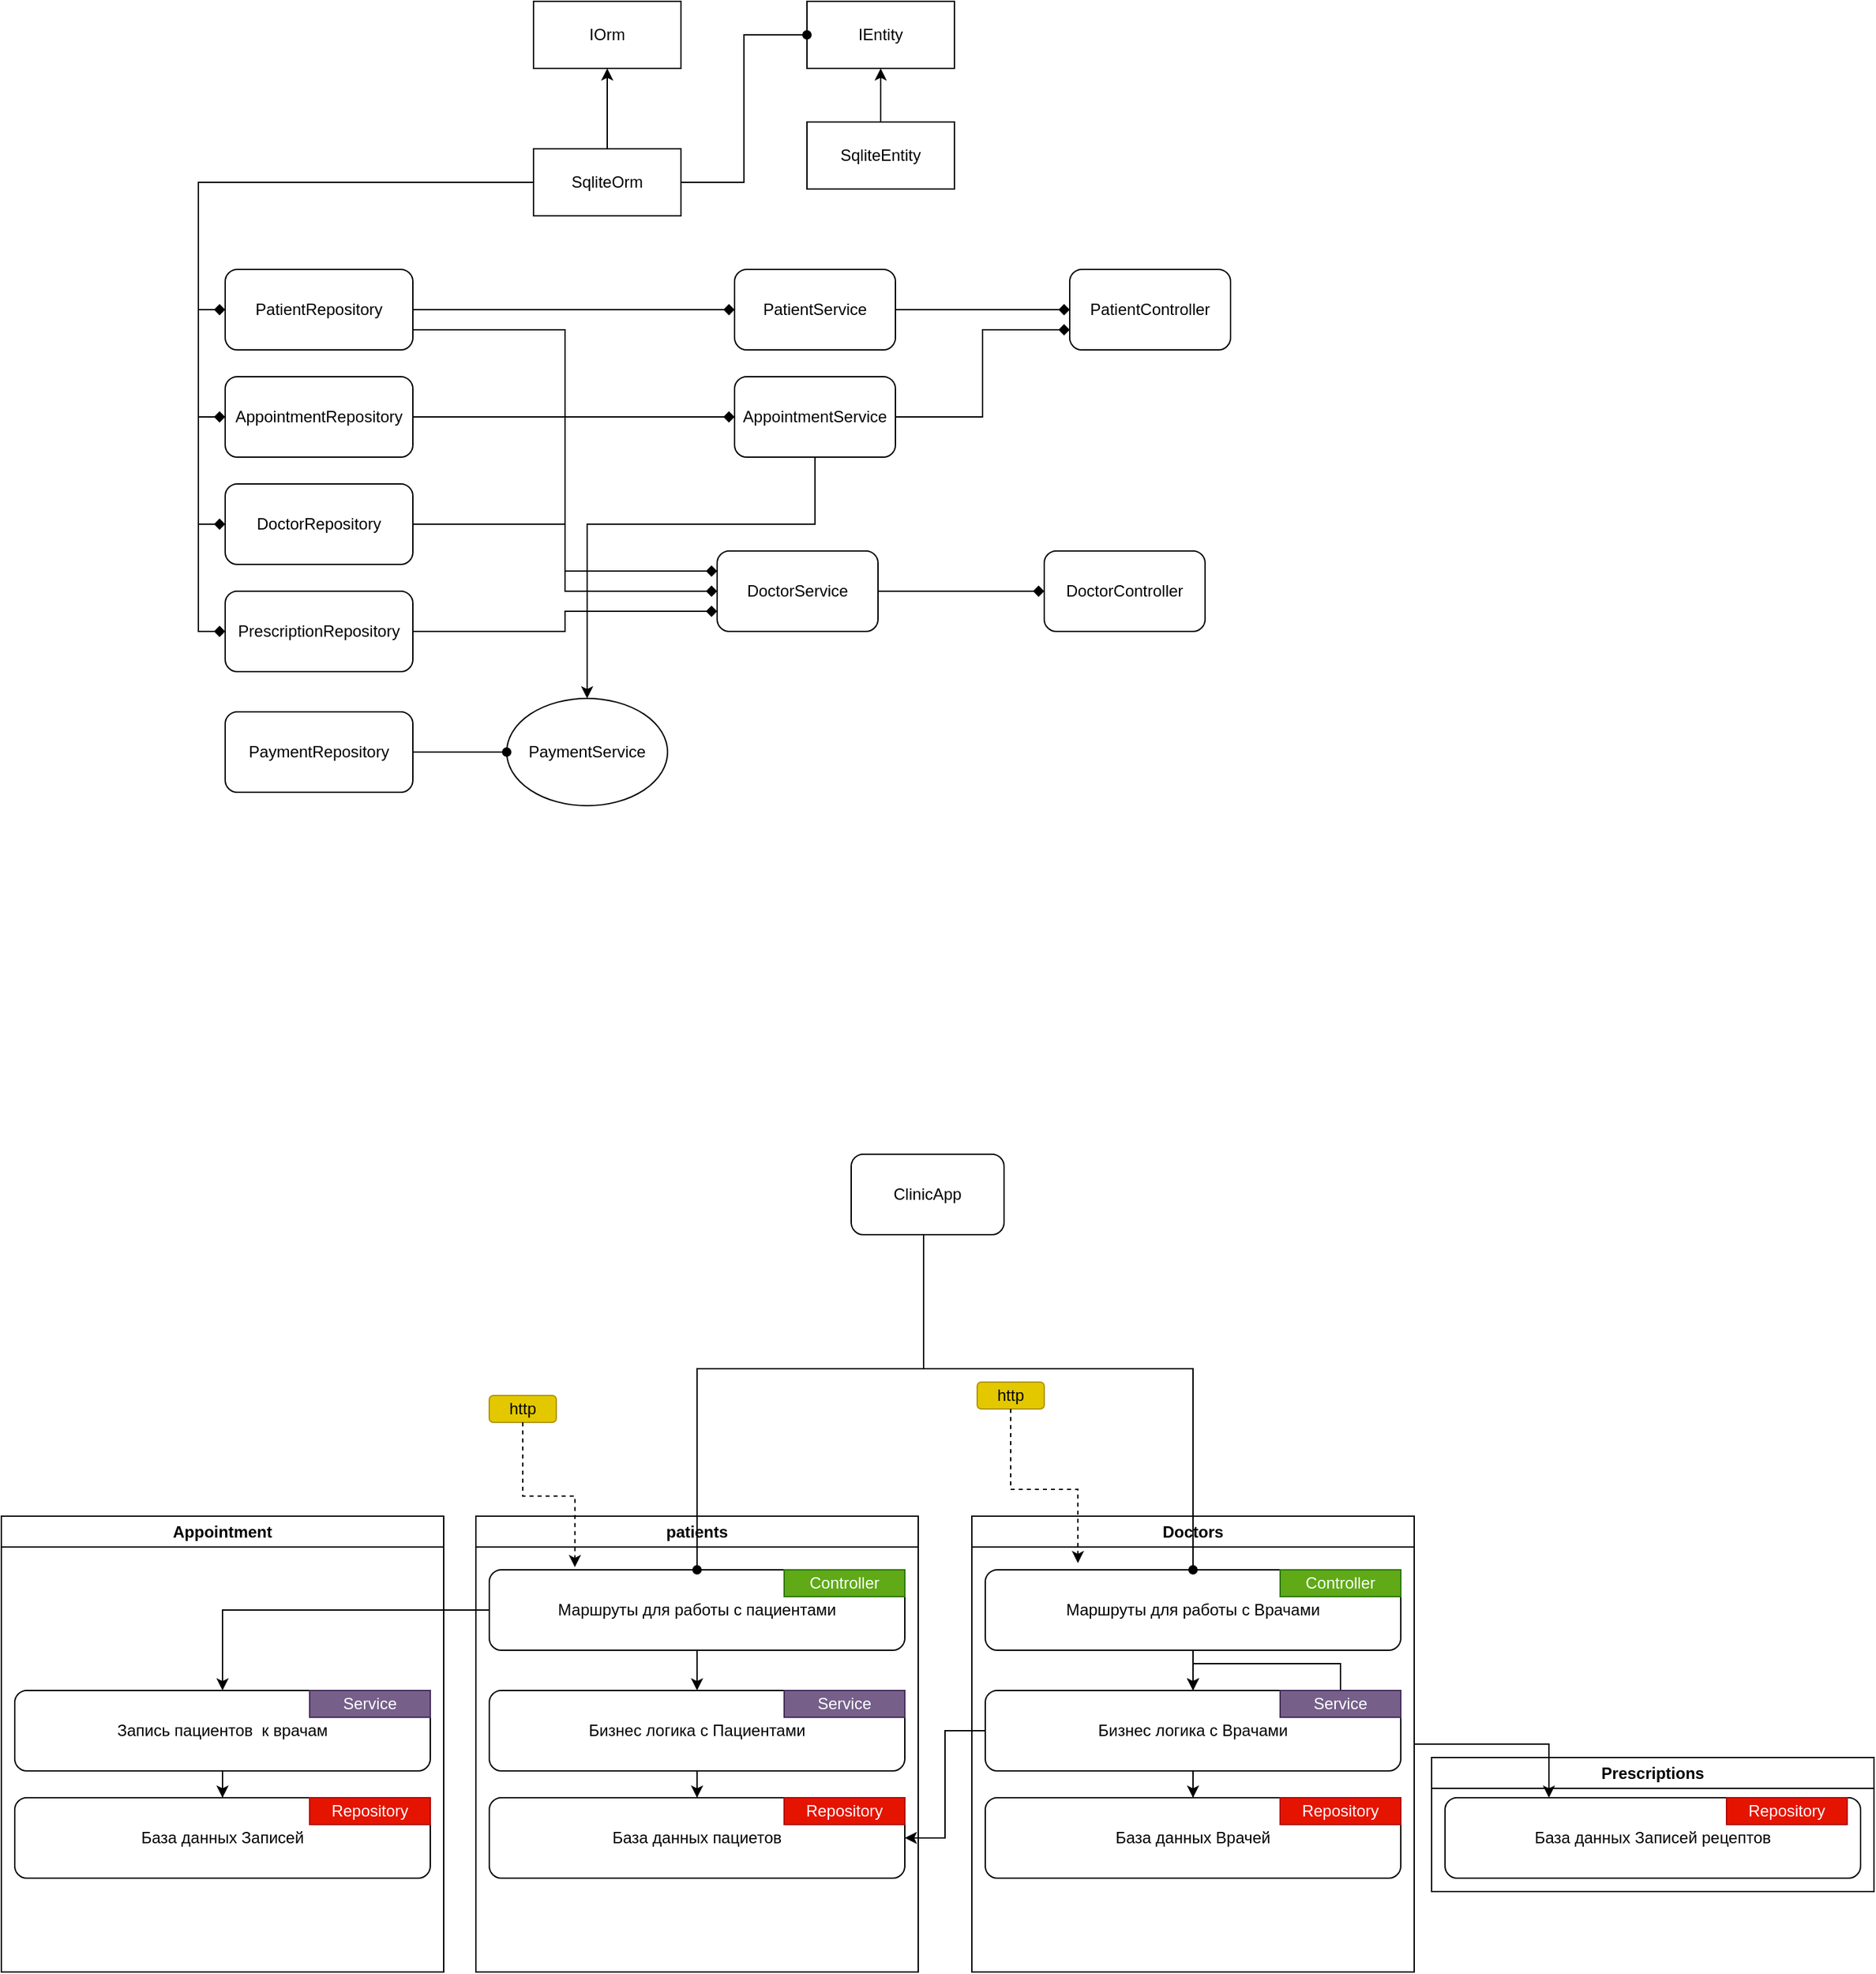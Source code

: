 <mxfile>
    <diagram id="C5RBs43oDa-KdzZeNtuy" name="Page-1">
        <mxGraphModel dx="1506" dy="1627" grid="1" gridSize="10" guides="1" tooltips="1" connect="1" arrows="1" fold="1" page="0" pageScale="1" pageWidth="827" pageHeight="1169" math="0" shadow="0">
            <root>
                <mxCell id="WIyWlLk6GJQsqaUBKTNV-0"/>
                <mxCell id="WIyWlLk6GJQsqaUBKTNV-1" parent="WIyWlLk6GJQsqaUBKTNV-0"/>
                <mxCell id="cg0KSg9u_-q0Aa4BXfWe-5" value="Prescriptions" style="swimlane;whiteSpace=wrap;html=1;" parent="WIyWlLk6GJQsqaUBKTNV-1" vertex="1">
                    <mxGeometry x="1010" y="570" width="330" height="100" as="geometry"/>
                </mxCell>
                <mxCell id="cg0KSg9u_-q0Aa4BXfWe-13" value="База данных Записей рецептов" style="rounded=1;whiteSpace=wrap;html=1;align=center;" parent="cg0KSg9u_-q0Aa4BXfWe-5" vertex="1">
                    <mxGeometry x="10" y="30" width="310" height="60" as="geometry"/>
                </mxCell>
                <mxCell id="cg0KSg9u_-q0Aa4BXfWe-14" value="Repository" style="rounded=0;whiteSpace=wrap;html=1;fillColor=#e51400;strokeColor=#B20000;fontColor=#ffffff;" parent="cg0KSg9u_-q0Aa4BXfWe-5" vertex="1">
                    <mxGeometry x="220" y="30" width="90" height="20" as="geometry"/>
                </mxCell>
                <mxCell id="YM2_Y6nuZBt199N-Kwbz-7" value="IOrm" style="html=1;whiteSpace=wrap;" parent="WIyWlLk6GJQsqaUBKTNV-1" vertex="1">
                    <mxGeometry x="340" y="-740" width="110" height="50" as="geometry"/>
                </mxCell>
                <mxCell id="YM2_Y6nuZBt199N-Kwbz-8" value="IEntity" style="html=1;whiteSpace=wrap;" parent="WIyWlLk6GJQsqaUBKTNV-1" vertex="1">
                    <mxGeometry x="544" y="-740" width="110" height="50" as="geometry"/>
                </mxCell>
                <mxCell id="YM2_Y6nuZBt199N-Kwbz-10" style="edgeStyle=orthogonalEdgeStyle;rounded=0;orthogonalLoop=1;jettySize=auto;html=1;entryX=0.5;entryY=1;entryDx=0;entryDy=0;" parent="WIyWlLk6GJQsqaUBKTNV-1" source="YM2_Y6nuZBt199N-Kwbz-9" target="YM2_Y6nuZBt199N-Kwbz-7" edge="1">
                    <mxGeometry relative="1" as="geometry"/>
                </mxCell>
                <mxCell id="YM2_Y6nuZBt199N-Kwbz-16" style="edgeStyle=orthogonalEdgeStyle;rounded=0;orthogonalLoop=1;jettySize=auto;html=1;exitX=1;exitY=0.5;exitDx=0;exitDy=0;entryX=0;entryY=0.5;entryDx=0;entryDy=0;endArrow=oval;endFill=1;" parent="WIyWlLk6GJQsqaUBKTNV-1" source="YM2_Y6nuZBt199N-Kwbz-9" target="YM2_Y6nuZBt199N-Kwbz-8" edge="1">
                    <mxGeometry relative="1" as="geometry"/>
                </mxCell>
                <mxCell id="cg0KSg9u_-q0Aa4BXfWe-26" style="edgeStyle=orthogonalEdgeStyle;rounded=0;orthogonalLoop=1;jettySize=auto;html=1;entryX=0;entryY=0.5;entryDx=0;entryDy=0;endArrow=diamond;endFill=1;" parent="WIyWlLk6GJQsqaUBKTNV-1" source="YM2_Y6nuZBt199N-Kwbz-9" target="YM2_Y6nuZBt199N-Kwbz-61" edge="1">
                    <mxGeometry relative="1" as="geometry"/>
                </mxCell>
                <mxCell id="cg0KSg9u_-q0Aa4BXfWe-27" style="edgeStyle=orthogonalEdgeStyle;rounded=0;orthogonalLoop=1;jettySize=auto;html=1;entryX=0;entryY=0.5;entryDx=0;entryDy=0;endArrow=diamond;endFill=1;" parent="WIyWlLk6GJQsqaUBKTNV-1" source="YM2_Y6nuZBt199N-Kwbz-9" target="YM2_Y6nuZBt199N-Kwbz-63" edge="1">
                    <mxGeometry relative="1" as="geometry"/>
                </mxCell>
                <mxCell id="cg0KSg9u_-q0Aa4BXfWe-28" style="edgeStyle=orthogonalEdgeStyle;rounded=0;orthogonalLoop=1;jettySize=auto;html=1;entryX=0;entryY=0.5;entryDx=0;entryDy=0;endArrow=diamond;endFill=1;" parent="WIyWlLk6GJQsqaUBKTNV-1" source="YM2_Y6nuZBt199N-Kwbz-9" target="YM2_Y6nuZBt199N-Kwbz-62" edge="1">
                    <mxGeometry relative="1" as="geometry"/>
                </mxCell>
                <mxCell id="cg0KSg9u_-q0Aa4BXfWe-29" style="edgeStyle=orthogonalEdgeStyle;rounded=0;orthogonalLoop=1;jettySize=auto;html=1;entryX=0;entryY=0.5;entryDx=0;entryDy=0;endArrow=diamond;endFill=1;" parent="WIyWlLk6GJQsqaUBKTNV-1" source="YM2_Y6nuZBt199N-Kwbz-9" target="cg0KSg9u_-q0Aa4BXfWe-16" edge="1">
                    <mxGeometry relative="1" as="geometry"/>
                </mxCell>
                <mxCell id="YM2_Y6nuZBt199N-Kwbz-9" value="SqliteOrm" style="html=1;whiteSpace=wrap;" parent="WIyWlLk6GJQsqaUBKTNV-1" vertex="1">
                    <mxGeometry x="340" y="-630" width="110" height="50" as="geometry"/>
                </mxCell>
                <mxCell id="YM2_Y6nuZBt199N-Kwbz-12" style="edgeStyle=orthogonalEdgeStyle;rounded=0;orthogonalLoop=1;jettySize=auto;html=1;entryX=0.5;entryY=1;entryDx=0;entryDy=0;" parent="WIyWlLk6GJQsqaUBKTNV-1" source="YM2_Y6nuZBt199N-Kwbz-11" target="YM2_Y6nuZBt199N-Kwbz-8" edge="1">
                    <mxGeometry relative="1" as="geometry"/>
                </mxCell>
                <mxCell id="YM2_Y6nuZBt199N-Kwbz-11" value="SqliteEntity" style="html=1;whiteSpace=wrap;" parent="WIyWlLk6GJQsqaUBKTNV-1" vertex="1">
                    <mxGeometry x="544" y="-650" width="110" height="50" as="geometry"/>
                </mxCell>
                <mxCell id="YM2_Y6nuZBt199N-Kwbz-19" value="patients" style="swimlane;whiteSpace=wrap;html=1;" parent="WIyWlLk6GJQsqaUBKTNV-1" vertex="1">
                    <mxGeometry x="297" y="390" width="330" height="340" as="geometry"/>
                </mxCell>
                <mxCell id="YM2_Y6nuZBt199N-Kwbz-55" style="edgeStyle=orthogonalEdgeStyle;rounded=0;orthogonalLoop=1;jettySize=auto;html=1;" parent="YM2_Y6nuZBt199N-Kwbz-19" source="YM2_Y6nuZBt199N-Kwbz-18" target="YM2_Y6nuZBt199N-Kwbz-24" edge="1">
                    <mxGeometry relative="1" as="geometry"/>
                </mxCell>
                <mxCell id="YM2_Y6nuZBt199N-Kwbz-18" value="Маршруты для работы с пациентами" style="rounded=1;whiteSpace=wrap;html=1;align=center;" parent="YM2_Y6nuZBt199N-Kwbz-19" vertex="1">
                    <mxGeometry x="10" y="40" width="310" height="60" as="geometry"/>
                </mxCell>
                <mxCell id="YM2_Y6nuZBt199N-Kwbz-23" value="Controller" style="rounded=0;whiteSpace=wrap;html=1;fillColor=#60a917;fontColor=#ffffff;strokeColor=#2D7600;" parent="YM2_Y6nuZBt199N-Kwbz-19" vertex="1">
                    <mxGeometry x="230" y="40" width="90" height="20" as="geometry"/>
                </mxCell>
                <mxCell id="YM2_Y6nuZBt199N-Kwbz-53" style="edgeStyle=orthogonalEdgeStyle;rounded=0;orthogonalLoop=1;jettySize=auto;html=1;" parent="YM2_Y6nuZBt199N-Kwbz-19" source="YM2_Y6nuZBt199N-Kwbz-24" target="YM2_Y6nuZBt199N-Kwbz-27" edge="1">
                    <mxGeometry relative="1" as="geometry"/>
                </mxCell>
                <mxCell id="YM2_Y6nuZBt199N-Kwbz-24" value="Бизнес логика с Пациентами" style="rounded=1;whiteSpace=wrap;html=1;align=center;" parent="YM2_Y6nuZBt199N-Kwbz-19" vertex="1">
                    <mxGeometry x="10" y="130" width="310" height="60" as="geometry"/>
                </mxCell>
                <mxCell id="YM2_Y6nuZBt199N-Kwbz-25" value="Service" style="rounded=0;whiteSpace=wrap;html=1;fillColor=#76608a;strokeColor=#432D57;fontColor=#ffffff;" parent="YM2_Y6nuZBt199N-Kwbz-19" vertex="1">
                    <mxGeometry x="230" y="130" width="90" height="20" as="geometry"/>
                </mxCell>
                <mxCell id="YM2_Y6nuZBt199N-Kwbz-27" value="База данных пациетов" style="rounded=1;whiteSpace=wrap;html=1;align=center;" parent="YM2_Y6nuZBt199N-Kwbz-19" vertex="1">
                    <mxGeometry x="10" y="210" width="310" height="60" as="geometry"/>
                </mxCell>
                <mxCell id="YM2_Y6nuZBt199N-Kwbz-28" value="Repository" style="rounded=0;whiteSpace=wrap;html=1;fillColor=#e51400;strokeColor=#B20000;fontColor=#ffffff;" parent="YM2_Y6nuZBt199N-Kwbz-19" vertex="1">
                    <mxGeometry x="230" y="210" width="90" height="20" as="geometry"/>
                </mxCell>
                <mxCell id="YM2_Y6nuZBt199N-Kwbz-29" value="Doctors" style="swimlane;whiteSpace=wrap;html=1;" parent="WIyWlLk6GJQsqaUBKTNV-1" vertex="1">
                    <mxGeometry x="667" y="390" width="330" height="340" as="geometry"/>
                </mxCell>
                <mxCell id="YM2_Y6nuZBt199N-Kwbz-54" style="edgeStyle=orthogonalEdgeStyle;rounded=0;orthogonalLoop=1;jettySize=auto;html=1;entryX=0.5;entryY=0;entryDx=0;entryDy=0;" parent="YM2_Y6nuZBt199N-Kwbz-29" source="YM2_Y6nuZBt199N-Kwbz-30" target="YM2_Y6nuZBt199N-Kwbz-32" edge="1">
                    <mxGeometry relative="1" as="geometry"/>
                </mxCell>
                <mxCell id="YM2_Y6nuZBt199N-Kwbz-30" value="Маршруты для работы с Врачами" style="rounded=1;whiteSpace=wrap;html=1;align=center;" parent="YM2_Y6nuZBt199N-Kwbz-29" vertex="1">
                    <mxGeometry x="10" y="40" width="310" height="60" as="geometry"/>
                </mxCell>
                <mxCell id="YM2_Y6nuZBt199N-Kwbz-31" value="Controller" style="rounded=0;whiteSpace=wrap;html=1;fillColor=#60a917;fontColor=#ffffff;strokeColor=#2D7600;" parent="YM2_Y6nuZBt199N-Kwbz-29" vertex="1">
                    <mxGeometry x="230" y="40" width="90" height="20" as="geometry"/>
                </mxCell>
                <mxCell id="YM2_Y6nuZBt199N-Kwbz-52" style="edgeStyle=orthogonalEdgeStyle;rounded=0;orthogonalLoop=1;jettySize=auto;html=1;" parent="YM2_Y6nuZBt199N-Kwbz-29" source="YM2_Y6nuZBt199N-Kwbz-32" target="YM2_Y6nuZBt199N-Kwbz-34" edge="1">
                    <mxGeometry relative="1" as="geometry"/>
                </mxCell>
                <mxCell id="YM2_Y6nuZBt199N-Kwbz-32" value="Бизнес логика с Врачами" style="rounded=1;whiteSpace=wrap;html=1;align=center;" parent="YM2_Y6nuZBt199N-Kwbz-29" vertex="1">
                    <mxGeometry x="10" y="130" width="310" height="60" as="geometry"/>
                </mxCell>
                <mxCell id="cg0KSg9u_-q0Aa4BXfWe-0" style="edgeStyle=orthogonalEdgeStyle;rounded=0;orthogonalLoop=1;jettySize=auto;html=1;exitX=0.5;exitY=0;exitDx=0;exitDy=0;" parent="YM2_Y6nuZBt199N-Kwbz-29" source="YM2_Y6nuZBt199N-Kwbz-33" target="YM2_Y6nuZBt199N-Kwbz-32" edge="1">
                    <mxGeometry relative="1" as="geometry"/>
                </mxCell>
                <mxCell id="YM2_Y6nuZBt199N-Kwbz-33" value="Service" style="rounded=0;whiteSpace=wrap;html=1;fillColor=#76608a;strokeColor=#432D57;fontColor=#ffffff;" parent="YM2_Y6nuZBt199N-Kwbz-29" vertex="1">
                    <mxGeometry x="230" y="130" width="90" height="20" as="geometry"/>
                </mxCell>
                <mxCell id="YM2_Y6nuZBt199N-Kwbz-34" value="База данных Врачей" style="rounded=1;whiteSpace=wrap;html=1;align=center;" parent="YM2_Y6nuZBt199N-Kwbz-29" vertex="1">
                    <mxGeometry x="10" y="210" width="310" height="60" as="geometry"/>
                </mxCell>
                <mxCell id="YM2_Y6nuZBt199N-Kwbz-35" value="Repository" style="rounded=0;whiteSpace=wrap;html=1;fillColor=#e51400;strokeColor=#B20000;fontColor=#ffffff;" parent="YM2_Y6nuZBt199N-Kwbz-29" vertex="1">
                    <mxGeometry x="230" y="210" width="90" height="20" as="geometry"/>
                </mxCell>
                <mxCell id="YM2_Y6nuZBt199N-Kwbz-37" value="http" style="rounded=1;whiteSpace=wrap;html=1;fillColor=#e3c800;fontColor=#000000;strokeColor=#B09500;" parent="WIyWlLk6GJQsqaUBKTNV-1" vertex="1">
                    <mxGeometry x="307" y="300" width="50" height="20" as="geometry"/>
                </mxCell>
                <mxCell id="cg0KSg9u_-q0Aa4BXfWe-15" style="edgeStyle=orthogonalEdgeStyle;rounded=0;orthogonalLoop=1;jettySize=auto;html=1;entryX=0.25;entryY=0;entryDx=0;entryDy=0;" parent="WIyWlLk6GJQsqaUBKTNV-1" source="YM2_Y6nuZBt199N-Kwbz-29" target="cg0KSg9u_-q0Aa4BXfWe-13" edge="1">
                    <mxGeometry relative="1" as="geometry"/>
                </mxCell>
                <mxCell id="YM2_Y6nuZBt199N-Kwbz-38" style="edgeStyle=orthogonalEdgeStyle;rounded=0;orthogonalLoop=1;jettySize=auto;html=1;entryX=0.206;entryY=-0.033;entryDx=0;entryDy=0;entryPerimeter=0;dashed=1;" parent="WIyWlLk6GJQsqaUBKTNV-1" source="YM2_Y6nuZBt199N-Kwbz-37" target="YM2_Y6nuZBt199N-Kwbz-18" edge="1">
                    <mxGeometry relative="1" as="geometry"/>
                </mxCell>
                <mxCell id="YM2_Y6nuZBt199N-Kwbz-39" value="http" style="rounded=1;whiteSpace=wrap;html=1;fillColor=#e3c800;fontColor=#000000;strokeColor=#B09500;" parent="WIyWlLk6GJQsqaUBKTNV-1" vertex="1">
                    <mxGeometry x="671" y="290" width="50" height="20" as="geometry"/>
                </mxCell>
                <mxCell id="YM2_Y6nuZBt199N-Kwbz-40" style="edgeStyle=orthogonalEdgeStyle;rounded=0;orthogonalLoop=1;jettySize=auto;html=1;entryX=0.223;entryY=-0.083;entryDx=0;entryDy=0;entryPerimeter=0;dashed=1;" parent="WIyWlLk6GJQsqaUBKTNV-1" source="YM2_Y6nuZBt199N-Kwbz-39" target="YM2_Y6nuZBt199N-Kwbz-30" edge="1">
                    <mxGeometry relative="1" as="geometry"/>
                </mxCell>
                <mxCell id="YM2_Y6nuZBt199N-Kwbz-42" style="edgeStyle=orthogonalEdgeStyle;rounded=0;orthogonalLoop=1;jettySize=auto;html=1;entryX=0.5;entryY=0;entryDx=0;entryDy=0;endArrow=oval;endFill=1;" parent="WIyWlLk6GJQsqaUBKTNV-1" source="YM2_Y6nuZBt199N-Kwbz-41" target="YM2_Y6nuZBt199N-Kwbz-18" edge="1">
                    <mxGeometry relative="1" as="geometry">
                        <Array as="points">
                            <mxPoint x="631" y="280"/>
                            <mxPoint x="462" y="280"/>
                        </Array>
                    </mxGeometry>
                </mxCell>
                <mxCell id="YM2_Y6nuZBt199N-Kwbz-43" style="edgeStyle=orthogonalEdgeStyle;rounded=0;orthogonalLoop=1;jettySize=auto;html=1;entryX=0.5;entryY=0;entryDx=0;entryDy=0;endArrow=oval;endFill=1;" parent="WIyWlLk6GJQsqaUBKTNV-1" source="YM2_Y6nuZBt199N-Kwbz-41" target="YM2_Y6nuZBt199N-Kwbz-30" edge="1">
                    <mxGeometry relative="1" as="geometry">
                        <Array as="points">
                            <mxPoint x="631" y="280"/>
                            <mxPoint x="832" y="280"/>
                        </Array>
                    </mxGeometry>
                </mxCell>
                <mxCell id="YM2_Y6nuZBt199N-Kwbz-41" value="ClinicApp" style="rounded=1;whiteSpace=wrap;html=1;" parent="WIyWlLk6GJQsqaUBKTNV-1" vertex="1">
                    <mxGeometry x="577" y="120" width="114" height="60" as="geometry"/>
                </mxCell>
                <mxCell id="YM2_Y6nuZBt199N-Kwbz-44" value="Appointment" style="swimlane;whiteSpace=wrap;html=1;" parent="WIyWlLk6GJQsqaUBKTNV-1" vertex="1">
                    <mxGeometry x="-57" y="390" width="330" height="340" as="geometry"/>
                </mxCell>
                <mxCell id="YM2_Y6nuZBt199N-Kwbz-57" style="edgeStyle=orthogonalEdgeStyle;rounded=0;orthogonalLoop=1;jettySize=auto;html=1;" parent="YM2_Y6nuZBt199N-Kwbz-44" source="YM2_Y6nuZBt199N-Kwbz-47" target="YM2_Y6nuZBt199N-Kwbz-49" edge="1">
                    <mxGeometry relative="1" as="geometry"/>
                </mxCell>
                <mxCell id="YM2_Y6nuZBt199N-Kwbz-47" value="Запись пациентов&amp;nbsp; к врачам" style="rounded=1;whiteSpace=wrap;html=1;align=center;" parent="YM2_Y6nuZBt199N-Kwbz-44" vertex="1">
                    <mxGeometry x="10" y="130" width="310" height="60" as="geometry"/>
                </mxCell>
                <mxCell id="YM2_Y6nuZBt199N-Kwbz-48" value="Service" style="rounded=0;whiteSpace=wrap;html=1;fillColor=#76608a;strokeColor=#432D57;fontColor=#ffffff;" parent="YM2_Y6nuZBt199N-Kwbz-44" vertex="1">
                    <mxGeometry x="230" y="130" width="90" height="20" as="geometry"/>
                </mxCell>
                <mxCell id="YM2_Y6nuZBt199N-Kwbz-49" value="База данных Записей" style="rounded=1;whiteSpace=wrap;html=1;align=center;" parent="YM2_Y6nuZBt199N-Kwbz-44" vertex="1">
                    <mxGeometry x="10" y="210" width="310" height="60" as="geometry"/>
                </mxCell>
                <mxCell id="YM2_Y6nuZBt199N-Kwbz-50" value="Repository" style="rounded=0;whiteSpace=wrap;html=1;fillColor=#e51400;strokeColor=#B20000;fontColor=#ffffff;" parent="YM2_Y6nuZBt199N-Kwbz-44" vertex="1">
                    <mxGeometry x="230" y="210" width="90" height="20" as="geometry"/>
                </mxCell>
                <mxCell id="cg0KSg9u_-q0Aa4BXfWe-17" style="edgeStyle=orthogonalEdgeStyle;rounded=0;orthogonalLoop=1;jettySize=auto;html=1;entryX=0;entryY=0.5;entryDx=0;entryDy=0;endArrow=diamond;endFill=1;" parent="WIyWlLk6GJQsqaUBKTNV-1" source="YM2_Y6nuZBt199N-Kwbz-61" target="YM2_Y6nuZBt199N-Kwbz-72" edge="1">
                    <mxGeometry relative="1" as="geometry"/>
                </mxCell>
                <mxCell id="cg0KSg9u_-q0Aa4BXfWe-23" style="edgeStyle=orthogonalEdgeStyle;rounded=0;orthogonalLoop=1;jettySize=auto;html=1;exitX=1;exitY=0.75;exitDx=0;exitDy=0;entryX=0;entryY=0.25;entryDx=0;entryDy=0;endArrow=diamond;endFill=1;" parent="WIyWlLk6GJQsqaUBKTNV-1" source="YM2_Y6nuZBt199N-Kwbz-61" target="YM2_Y6nuZBt199N-Kwbz-73" edge="1">
                    <mxGeometry relative="1" as="geometry"/>
                </mxCell>
                <mxCell id="YM2_Y6nuZBt199N-Kwbz-61" value="PatientRepository" style="rounded=1;whiteSpace=wrap;html=1;" parent="WIyWlLk6GJQsqaUBKTNV-1" vertex="1">
                    <mxGeometry x="110" y="-540" width="140" height="60" as="geometry"/>
                </mxCell>
                <mxCell id="cg0KSg9u_-q0Aa4BXfWe-22" style="edgeStyle=orthogonalEdgeStyle;rounded=0;orthogonalLoop=1;jettySize=auto;html=1;entryX=0;entryY=0.5;entryDx=0;entryDy=0;endArrow=diamond;endFill=1;" parent="WIyWlLk6GJQsqaUBKTNV-1" source="YM2_Y6nuZBt199N-Kwbz-62" target="YM2_Y6nuZBt199N-Kwbz-73" edge="1">
                    <mxGeometry relative="1" as="geometry"/>
                </mxCell>
                <mxCell id="YM2_Y6nuZBt199N-Kwbz-62" value="DoctorRepository" style="rounded=1;whiteSpace=wrap;html=1;" parent="WIyWlLk6GJQsqaUBKTNV-1" vertex="1">
                    <mxGeometry x="110" y="-380" width="140" height="60" as="geometry"/>
                </mxCell>
                <mxCell id="cg0KSg9u_-q0Aa4BXfWe-21" style="edgeStyle=orthogonalEdgeStyle;rounded=0;orthogonalLoop=1;jettySize=auto;html=1;entryX=0;entryY=0.5;entryDx=0;entryDy=0;endArrow=diamond;endFill=1;" parent="WIyWlLk6GJQsqaUBKTNV-1" source="YM2_Y6nuZBt199N-Kwbz-63" target="YM2_Y6nuZBt199N-Kwbz-74" edge="1">
                    <mxGeometry relative="1" as="geometry"/>
                </mxCell>
                <mxCell id="YM2_Y6nuZBt199N-Kwbz-63" value="AppointmentRepository" style="rounded=1;whiteSpace=wrap;html=1;" parent="WIyWlLk6GJQsqaUBKTNV-1" vertex="1">
                    <mxGeometry x="110" y="-460" width="140" height="60" as="geometry"/>
                </mxCell>
                <mxCell id="cg0KSg9u_-q0Aa4BXfWe-19" style="edgeStyle=orthogonalEdgeStyle;rounded=0;orthogonalLoop=1;jettySize=auto;html=1;entryX=0;entryY=0.5;entryDx=0;entryDy=0;endArrow=diamond;endFill=1;" parent="WIyWlLk6GJQsqaUBKTNV-1" source="YM2_Y6nuZBt199N-Kwbz-72" target="YM2_Y6nuZBt199N-Kwbz-79" edge="1">
                    <mxGeometry relative="1" as="geometry"/>
                </mxCell>
                <mxCell id="YM2_Y6nuZBt199N-Kwbz-72" value="PatientService" style="rounded=1;whiteSpace=wrap;html=1;" parent="WIyWlLk6GJQsqaUBKTNV-1" vertex="1">
                    <mxGeometry x="490" y="-540" width="120" height="60" as="geometry"/>
                </mxCell>
                <mxCell id="cg0KSg9u_-q0Aa4BXfWe-25" style="edgeStyle=orthogonalEdgeStyle;rounded=0;orthogonalLoop=1;jettySize=auto;html=1;entryX=0;entryY=0.5;entryDx=0;entryDy=0;endArrow=diamond;endFill=1;" parent="WIyWlLk6GJQsqaUBKTNV-1" source="YM2_Y6nuZBt199N-Kwbz-73" target="YM2_Y6nuZBt199N-Kwbz-80" edge="1">
                    <mxGeometry relative="1" as="geometry"/>
                </mxCell>
                <mxCell id="YM2_Y6nuZBt199N-Kwbz-73" value="DoctorService" style="rounded=1;whiteSpace=wrap;html=1;" parent="WIyWlLk6GJQsqaUBKTNV-1" vertex="1">
                    <mxGeometry x="477" y="-330" width="120" height="60" as="geometry"/>
                </mxCell>
                <mxCell id="cg0KSg9u_-q0Aa4BXfWe-20" style="edgeStyle=orthogonalEdgeStyle;rounded=0;orthogonalLoop=1;jettySize=auto;html=1;entryX=0;entryY=0.75;entryDx=0;entryDy=0;endArrow=diamond;endFill=1;" parent="WIyWlLk6GJQsqaUBKTNV-1" source="YM2_Y6nuZBt199N-Kwbz-74" target="YM2_Y6nuZBt199N-Kwbz-79" edge="1">
                    <mxGeometry relative="1" as="geometry"/>
                </mxCell>
                <mxCell id="5" style="edgeStyle=none;html=1;entryX=0.5;entryY=0;entryDx=0;entryDy=0;endArrow=classic;endFill=1;rounded=0;" edge="1" parent="WIyWlLk6GJQsqaUBKTNV-1" source="YM2_Y6nuZBt199N-Kwbz-74" target="0">
                    <mxGeometry relative="1" as="geometry">
                        <Array as="points">
                            <mxPoint x="550" y="-350"/>
                            <mxPoint x="380" y="-350"/>
                        </Array>
                    </mxGeometry>
                </mxCell>
                <mxCell id="YM2_Y6nuZBt199N-Kwbz-74" value="AppointmentService" style="rounded=1;whiteSpace=wrap;html=1;" parent="WIyWlLk6GJQsqaUBKTNV-1" vertex="1">
                    <mxGeometry x="490" y="-460" width="120" height="60" as="geometry"/>
                </mxCell>
                <mxCell id="YM2_Y6nuZBt199N-Kwbz-79" value="PatientController" style="rounded=1;whiteSpace=wrap;html=1;" parent="WIyWlLk6GJQsqaUBKTNV-1" vertex="1">
                    <mxGeometry x="740" y="-540" width="120" height="60" as="geometry"/>
                </mxCell>
                <mxCell id="YM2_Y6nuZBt199N-Kwbz-80" value="DoctorController" style="rounded=1;whiteSpace=wrap;html=1;" parent="WIyWlLk6GJQsqaUBKTNV-1" vertex="1">
                    <mxGeometry x="721" y="-330" width="120" height="60" as="geometry"/>
                </mxCell>
                <mxCell id="cg0KSg9u_-q0Aa4BXfWe-2" style="edgeStyle=orthogonalEdgeStyle;rounded=0;orthogonalLoop=1;jettySize=auto;html=1;" parent="WIyWlLk6GJQsqaUBKTNV-1" source="YM2_Y6nuZBt199N-Kwbz-18" target="YM2_Y6nuZBt199N-Kwbz-47" edge="1">
                    <mxGeometry relative="1" as="geometry"/>
                </mxCell>
                <mxCell id="cg0KSg9u_-q0Aa4BXfWe-4" style="edgeStyle=orthogonalEdgeStyle;rounded=0;orthogonalLoop=1;jettySize=auto;html=1;entryX=1;entryY=0.5;entryDx=0;entryDy=0;" parent="WIyWlLk6GJQsqaUBKTNV-1" source="YM2_Y6nuZBt199N-Kwbz-32" target="YM2_Y6nuZBt199N-Kwbz-27" edge="1">
                    <mxGeometry relative="1" as="geometry"/>
                </mxCell>
                <mxCell id="cg0KSg9u_-q0Aa4BXfWe-24" style="edgeStyle=orthogonalEdgeStyle;rounded=0;orthogonalLoop=1;jettySize=auto;html=1;entryX=0;entryY=0.75;entryDx=0;entryDy=0;endArrow=diamond;endFill=1;" parent="WIyWlLk6GJQsqaUBKTNV-1" source="cg0KSg9u_-q0Aa4BXfWe-16" target="YM2_Y6nuZBt199N-Kwbz-73" edge="1">
                    <mxGeometry relative="1" as="geometry"/>
                </mxCell>
                <mxCell id="cg0KSg9u_-q0Aa4BXfWe-16" value="PrescriptionRepository" style="rounded=1;whiteSpace=wrap;html=1;" parent="WIyWlLk6GJQsqaUBKTNV-1" vertex="1">
                    <mxGeometry x="110" y="-300" width="140" height="60" as="geometry"/>
                </mxCell>
                <mxCell id="0" value="PaymentService" style="ellipse;whiteSpace=wrap;html=1;" vertex="1" parent="WIyWlLk6GJQsqaUBKTNV-1">
                    <mxGeometry x="320" y="-220" width="120" height="80" as="geometry"/>
                </mxCell>
                <mxCell id="4" style="edgeStyle=none;html=1;entryX=0;entryY=0.5;entryDx=0;entryDy=0;endArrow=oval;endFill=1;" edge="1" parent="WIyWlLk6GJQsqaUBKTNV-1" source="3" target="0">
                    <mxGeometry relative="1" as="geometry"/>
                </mxCell>
                <mxCell id="3" value="PaymentRepository" style="rounded=1;whiteSpace=wrap;html=1;" vertex="1" parent="WIyWlLk6GJQsqaUBKTNV-1">
                    <mxGeometry x="110" y="-210" width="140" height="60" as="geometry"/>
                </mxCell>
            </root>
        </mxGraphModel>
    </diagram>
</mxfile>